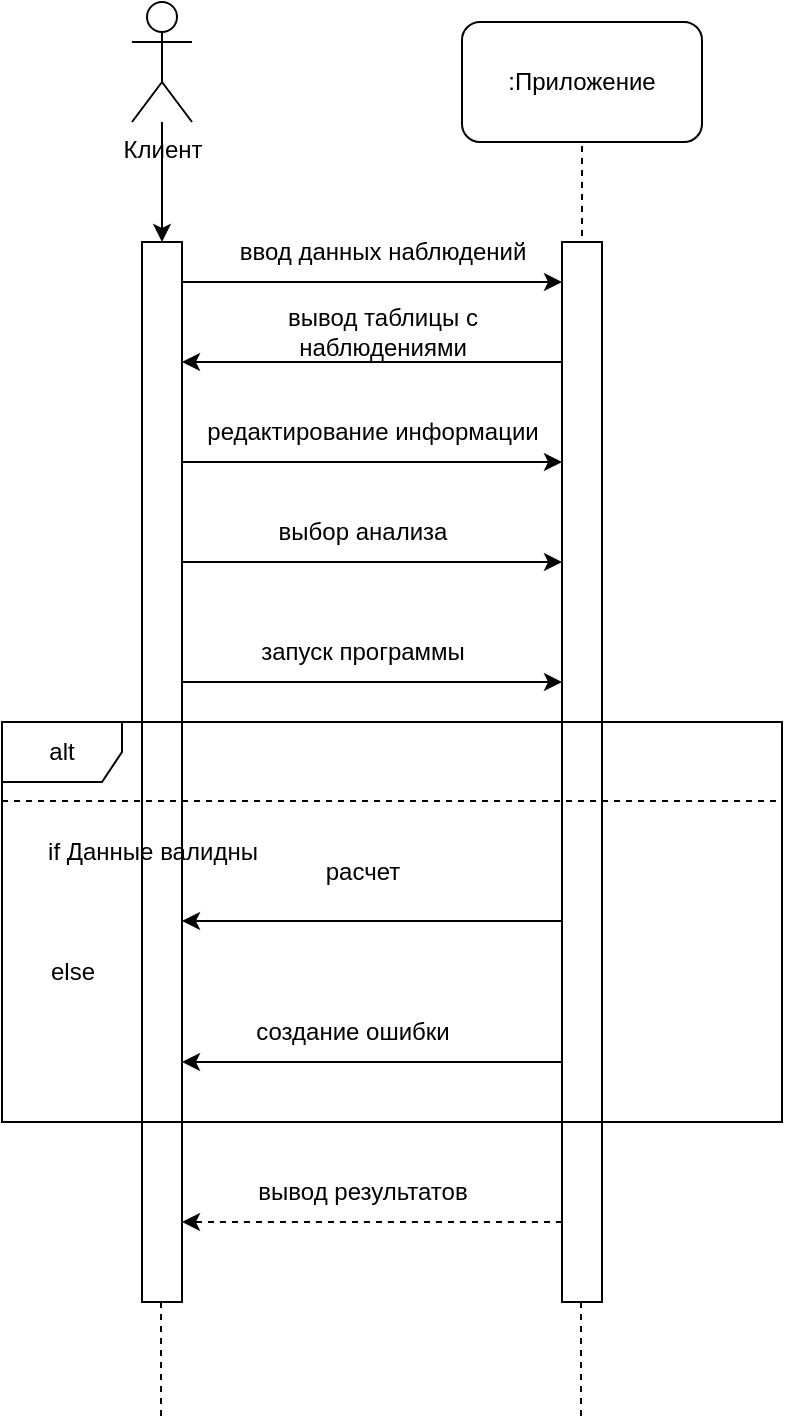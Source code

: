 <mxfile version="22.1.4" type="device">
  <diagram name="Page-1" id="13e1069c-82ec-6db2-03f1-153e76fe0fe0">
    <mxGraphModel dx="1434" dy="758" grid="1" gridSize="10" guides="1" tooltips="1" connect="1" arrows="1" fold="1" page="1" pageScale="1" pageWidth="1100" pageHeight="850" background="none" math="0" shadow="0">
      <root>
        <mxCell id="0" />
        <mxCell id="1" parent="0" />
        <mxCell id="DgYxm51xzqyq3N8vLG9s-5" style="edgeStyle=orthogonalEdgeStyle;rounded=0;orthogonalLoop=1;jettySize=auto;html=1;" parent="1" source="DgYxm51xzqyq3N8vLG9s-1" edge="1">
          <mxGeometry relative="1" as="geometry">
            <mxPoint x="190" y="160" as="targetPoint" />
          </mxGeometry>
        </mxCell>
        <mxCell id="DgYxm51xzqyq3N8vLG9s-1" value="&lt;div&gt;Клиент&lt;/div&gt;" style="shape=umlActor;verticalLabelPosition=bottom;verticalAlign=top;html=1;outlineConnect=0;" parent="1" vertex="1">
          <mxGeometry x="175" y="40" width="30" height="60" as="geometry" />
        </mxCell>
        <mxCell id="DgYxm51xzqyq3N8vLG9s-4" value="" style="html=1;points=[];perimeter=orthogonalPerimeter;outlineConnect=0;targetShapes=umlLifeline;portConstraint=eastwest;newEdgeStyle={&quot;edgeStyle&quot;:&quot;elbowEdgeStyle&quot;,&quot;elbow&quot;:&quot;vertical&quot;,&quot;curved&quot;:0,&quot;rounded&quot;:0};" parent="1" vertex="1">
          <mxGeometry x="180" y="160" width="20" height="530" as="geometry" />
        </mxCell>
        <mxCell id="DgYxm51xzqyq3N8vLG9s-9" style="edgeStyle=orthogonalEdgeStyle;rounded=0;orthogonalLoop=1;jettySize=auto;html=1;endArrow=none;endFill=0;dashed=1;" parent="1" edge="1">
          <mxGeometry relative="1" as="geometry">
            <mxPoint x="400" y="160" as="targetPoint" />
            <mxPoint x="400" y="100" as="sourcePoint" />
          </mxGeometry>
        </mxCell>
        <mxCell id="DgYxm51xzqyq3N8vLG9s-7" value=":Приложение" style="rounded=1;whiteSpace=wrap;html=1;" parent="1" vertex="1">
          <mxGeometry x="340" y="50" width="120" height="60" as="geometry" />
        </mxCell>
        <mxCell id="DgYxm51xzqyq3N8vLG9s-8" value="" style="html=1;points=[];perimeter=orthogonalPerimeter;outlineConnect=0;targetShapes=umlLifeline;portConstraint=eastwest;newEdgeStyle={&quot;edgeStyle&quot;:&quot;elbowEdgeStyle&quot;,&quot;elbow&quot;:&quot;vertical&quot;,&quot;curved&quot;:0,&quot;rounded&quot;:0};" parent="1" vertex="1">
          <mxGeometry x="390" y="160" width="20" height="530" as="geometry" />
        </mxCell>
        <mxCell id="DgYxm51xzqyq3N8vLG9s-10" value="" style="endArrow=classic;html=1;rounded=0;" parent="1" target="DgYxm51xzqyq3N8vLG9s-8" edge="1">
          <mxGeometry width="50" height="50" relative="1" as="geometry">
            <mxPoint x="200" y="180" as="sourcePoint" />
            <mxPoint x="290" y="160" as="targetPoint" />
          </mxGeometry>
        </mxCell>
        <mxCell id="DgYxm51xzqyq3N8vLG9s-12" value="ввод данных наблюдений" style="text;html=1;align=center;verticalAlign=middle;resizable=0;points=[];autosize=1;strokeColor=none;fillColor=none;" parent="1" vertex="1">
          <mxGeometry x="215" y="150" width="170" height="30" as="geometry" />
        </mxCell>
        <mxCell id="DgYxm51xzqyq3N8vLG9s-14" value="" style="endArrow=classic;html=1;rounded=0;" parent="1" edge="1">
          <mxGeometry width="50" height="50" relative="1" as="geometry">
            <mxPoint x="390" y="220" as="sourcePoint" />
            <mxPoint x="200" y="220" as="targetPoint" />
          </mxGeometry>
        </mxCell>
        <mxCell id="DgYxm51xzqyq3N8vLG9s-15" value="вывод таблицы с &lt;br&gt;наблюдениями" style="text;html=1;align=center;verticalAlign=middle;resizable=0;points=[];autosize=1;strokeColor=none;fillColor=none;" parent="1" vertex="1">
          <mxGeometry x="240" y="185" width="120" height="40" as="geometry" />
        </mxCell>
        <mxCell id="DgYxm51xzqyq3N8vLG9s-16" value="" style="endArrow=classic;html=1;rounded=0;" parent="1" edge="1">
          <mxGeometry width="50" height="50" relative="1" as="geometry">
            <mxPoint x="200" y="270" as="sourcePoint" />
            <mxPoint x="390" y="270" as="targetPoint" />
          </mxGeometry>
        </mxCell>
        <mxCell id="DgYxm51xzqyq3N8vLG9s-17" value="редактирование информации" style="text;html=1;align=center;verticalAlign=middle;resizable=0;points=[];autosize=1;strokeColor=none;fillColor=none;" parent="1" vertex="1">
          <mxGeometry x="200" y="240" width="190" height="30" as="geometry" />
        </mxCell>
        <mxCell id="DgYxm51xzqyq3N8vLG9s-18" value="alt" style="shape=umlFrame;whiteSpace=wrap;html=1;pointerEvents=0;" parent="1" vertex="1">
          <mxGeometry x="110" y="400" width="390" height="200" as="geometry" />
        </mxCell>
        <mxCell id="DgYxm51xzqyq3N8vLG9s-19" value="if Данные валидны" style="text;html=1;align=center;verticalAlign=middle;resizable=0;points=[];autosize=1;strokeColor=none;fillColor=none;" parent="1" vertex="1">
          <mxGeometry x="120" y="450" width="130" height="30" as="geometry" />
        </mxCell>
        <mxCell id="DgYxm51xzqyq3N8vLG9s-20" value="" style="endArrow=none;dashed=1;html=1;rounded=0;" parent="1" edge="1">
          <mxGeometry width="50" height="50" relative="1" as="geometry">
            <mxPoint x="110" y="439.5" as="sourcePoint" />
            <mxPoint x="500" y="439.5" as="targetPoint" />
          </mxGeometry>
        </mxCell>
        <mxCell id="DgYxm51xzqyq3N8vLG9s-22" value="" style="endArrow=classic;html=1;rounded=0;" parent="1" edge="1">
          <mxGeometry width="50" height="50" relative="1" as="geometry">
            <mxPoint x="200" y="320" as="sourcePoint" />
            <mxPoint x="390" y="320" as="targetPoint" />
          </mxGeometry>
        </mxCell>
        <mxCell id="DgYxm51xzqyq3N8vLG9s-23" value="выбор анализа" style="text;html=1;align=center;verticalAlign=middle;resizable=0;points=[];autosize=1;strokeColor=none;fillColor=none;" parent="1" vertex="1">
          <mxGeometry x="235" y="290" width="110" height="30" as="geometry" />
        </mxCell>
        <mxCell id="DgYxm51xzqyq3N8vLG9s-25" value="расчет" style="text;html=1;align=center;verticalAlign=middle;resizable=0;points=[];autosize=1;strokeColor=none;fillColor=none;" parent="1" vertex="1">
          <mxGeometry x="260" y="460" width="60" height="30" as="geometry" />
        </mxCell>
        <mxCell id="DgYxm51xzqyq3N8vLG9s-26" value="else" style="text;html=1;align=center;verticalAlign=middle;resizable=0;points=[];autosize=1;strokeColor=none;fillColor=none;" parent="1" vertex="1">
          <mxGeometry x="120" y="510" width="50" height="30" as="geometry" />
        </mxCell>
        <mxCell id="DgYxm51xzqyq3N8vLG9s-28" value="создание ошибки" style="text;html=1;align=center;verticalAlign=middle;resizable=0;points=[];autosize=1;strokeColor=none;fillColor=none;" parent="1" vertex="1">
          <mxGeometry x="225" y="540" width="120" height="30" as="geometry" />
        </mxCell>
        <mxCell id="DgYxm51xzqyq3N8vLG9s-29" value="" style="endArrow=classic;html=1;rounded=0;dashed=1;" parent="1" edge="1">
          <mxGeometry width="50" height="50" relative="1" as="geometry">
            <mxPoint x="390" y="650" as="sourcePoint" />
            <mxPoint x="200" y="650" as="targetPoint" />
          </mxGeometry>
        </mxCell>
        <mxCell id="DgYxm51xzqyq3N8vLG9s-30" value="вывод результатов" style="text;html=1;align=center;verticalAlign=middle;resizable=0;points=[];autosize=1;strokeColor=none;fillColor=none;" parent="1" vertex="1">
          <mxGeometry x="225" y="620" width="130" height="30" as="geometry" />
        </mxCell>
        <mxCell id="DgYxm51xzqyq3N8vLG9s-31" style="edgeStyle=orthogonalEdgeStyle;rounded=0;orthogonalLoop=1;jettySize=auto;html=1;endArrow=none;endFill=0;dashed=1;" parent="1" edge="1">
          <mxGeometry relative="1" as="geometry">
            <mxPoint x="189.5" y="750" as="targetPoint" />
            <mxPoint x="189.5" y="690" as="sourcePoint" />
          </mxGeometry>
        </mxCell>
        <mxCell id="DgYxm51xzqyq3N8vLG9s-32" style="edgeStyle=orthogonalEdgeStyle;rounded=0;orthogonalLoop=1;jettySize=auto;html=1;endArrow=none;endFill=0;dashed=1;" parent="1" edge="1">
          <mxGeometry relative="1" as="geometry">
            <mxPoint x="399.5" y="750" as="targetPoint" />
            <mxPoint x="399.5" y="690" as="sourcePoint" />
          </mxGeometry>
        </mxCell>
        <mxCell id="qDOhy6AuaomEMjxwzGzE-2" value="" style="endArrow=classic;html=1;rounded=0;" edge="1" parent="1">
          <mxGeometry width="50" height="50" relative="1" as="geometry">
            <mxPoint x="200" y="380" as="sourcePoint" />
            <mxPoint x="390" y="380" as="targetPoint" />
          </mxGeometry>
        </mxCell>
        <mxCell id="qDOhy6AuaomEMjxwzGzE-3" value="запуск программы" style="text;html=1;align=center;verticalAlign=middle;resizable=0;points=[];autosize=1;strokeColor=none;fillColor=none;" vertex="1" parent="1">
          <mxGeometry x="225" y="350" width="130" height="30" as="geometry" />
        </mxCell>
        <mxCell id="qDOhy6AuaomEMjxwzGzE-4" value="" style="endArrow=classic;html=1;rounded=0;" edge="1" parent="1">
          <mxGeometry width="50" height="50" relative="1" as="geometry">
            <mxPoint x="390" y="499.5" as="sourcePoint" />
            <mxPoint x="200" y="499.5" as="targetPoint" />
          </mxGeometry>
        </mxCell>
        <mxCell id="qDOhy6AuaomEMjxwzGzE-7" value="" style="endArrow=classic;html=1;rounded=0;" edge="1" parent="1">
          <mxGeometry width="50" height="50" relative="1" as="geometry">
            <mxPoint x="390" y="570" as="sourcePoint" />
            <mxPoint x="200" y="570" as="targetPoint" />
          </mxGeometry>
        </mxCell>
      </root>
    </mxGraphModel>
  </diagram>
</mxfile>
